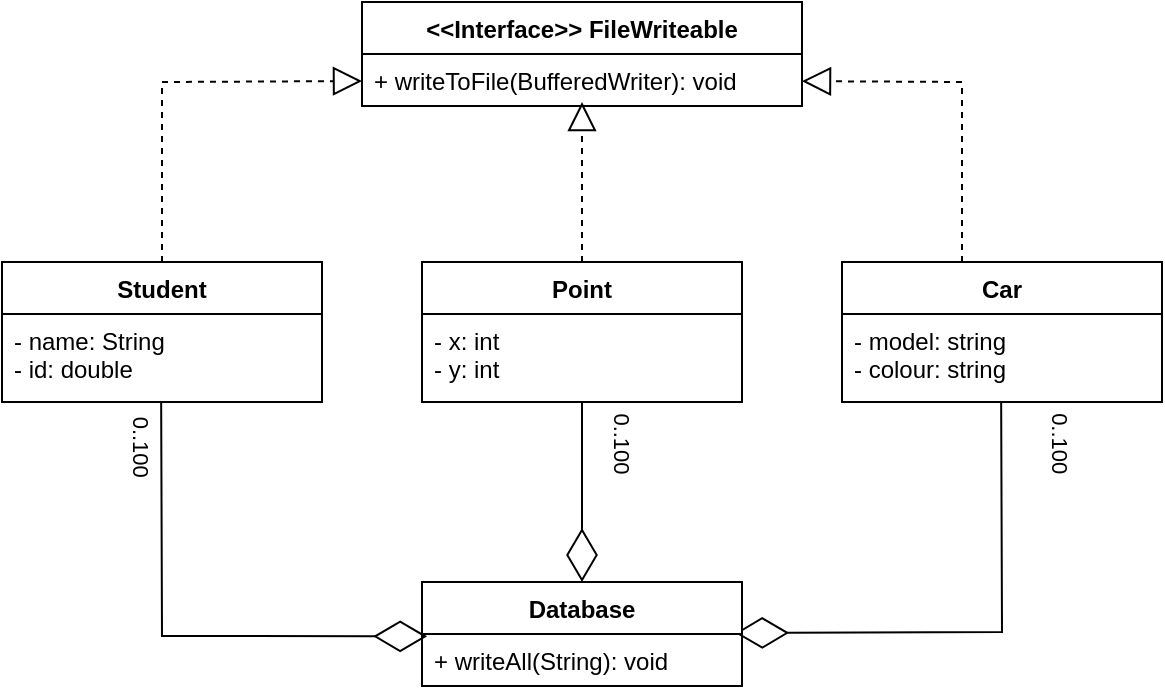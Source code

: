 <mxfile version="17.4.6" type="github" pages="3">
  <diagram id="C5RBs43oDa-KdzZeNtuy" name="q2">
    <mxGraphModel dx="1185" dy="662" grid="1" gridSize="10" guides="1" tooltips="1" connect="1" arrows="1" fold="1" page="1" pageScale="1" pageWidth="827" pageHeight="1169" math="0" shadow="0">
      <root>
        <mxCell id="WIyWlLk6GJQsqaUBKTNV-0" />
        <mxCell id="WIyWlLk6GJQsqaUBKTNV-1" parent="WIyWlLk6GJQsqaUBKTNV-0" />
        <mxCell id="UOGeXKKcADIb35PcflZh-0" value="&lt;&lt;Interface&gt;&gt; FileWriteable" style="swimlane;fontStyle=1;align=center;verticalAlign=top;childLayout=stackLayout;horizontal=1;startSize=26;horizontalStack=0;resizeParent=1;resizeParentMax=0;resizeLast=0;collapsible=1;marginBottom=0;" vertex="1" parent="WIyWlLk6GJQsqaUBKTNV-1">
          <mxGeometry x="210" y="80" width="220" height="52" as="geometry" />
        </mxCell>
        <mxCell id="UOGeXKKcADIb35PcflZh-3" value="+ writeToFile(BufferedWriter): void" style="text;strokeColor=none;fillColor=none;align=left;verticalAlign=top;spacingLeft=4;spacingRight=4;overflow=hidden;rotatable=0;points=[[0,0.5],[1,0.5]];portConstraint=eastwest;" vertex="1" parent="UOGeXKKcADIb35PcflZh-0">
          <mxGeometry y="26" width="220" height="26" as="geometry" />
        </mxCell>
        <mxCell id="UOGeXKKcADIb35PcflZh-4" value="Point" style="swimlane;fontStyle=1;align=center;verticalAlign=top;childLayout=stackLayout;horizontal=1;startSize=26;horizontalStack=0;resizeParent=1;resizeParentMax=0;resizeLast=0;collapsible=1;marginBottom=0;" vertex="1" parent="WIyWlLk6GJQsqaUBKTNV-1">
          <mxGeometry x="240" y="210" width="160" height="70" as="geometry" />
        </mxCell>
        <mxCell id="UOGeXKKcADIb35PcflZh-5" value="- x: int&#xa;- y: int" style="text;strokeColor=none;fillColor=none;align=left;verticalAlign=top;spacingLeft=4;spacingRight=4;overflow=hidden;rotatable=0;points=[[0,0.5],[1,0.5]];portConstraint=eastwest;" vertex="1" parent="UOGeXKKcADIb35PcflZh-4">
          <mxGeometry y="26" width="160" height="44" as="geometry" />
        </mxCell>
        <mxCell id="UOGeXKKcADIb35PcflZh-8" value="Student" style="swimlane;fontStyle=1;align=center;verticalAlign=top;childLayout=stackLayout;horizontal=1;startSize=26;horizontalStack=0;resizeParent=1;resizeParentMax=0;resizeLast=0;collapsible=1;marginBottom=0;" vertex="1" parent="WIyWlLk6GJQsqaUBKTNV-1">
          <mxGeometry x="30" y="210" width="160" height="70" as="geometry" />
        </mxCell>
        <mxCell id="UOGeXKKcADIb35PcflZh-9" value="- name: String&#xa;- id: double" style="text;strokeColor=none;fillColor=none;align=left;verticalAlign=top;spacingLeft=4;spacingRight=4;overflow=hidden;rotatable=0;points=[[0,0.5],[1,0.5]];portConstraint=eastwest;" vertex="1" parent="UOGeXKKcADIb35PcflZh-8">
          <mxGeometry y="26" width="160" height="44" as="geometry" />
        </mxCell>
        <mxCell id="UOGeXKKcADIb35PcflZh-10" value="Car" style="swimlane;fontStyle=1;align=center;verticalAlign=top;childLayout=stackLayout;horizontal=1;startSize=26;horizontalStack=0;resizeParent=1;resizeParentMax=0;resizeLast=0;collapsible=1;marginBottom=0;" vertex="1" parent="WIyWlLk6GJQsqaUBKTNV-1">
          <mxGeometry x="450" y="210" width="160" height="70" as="geometry" />
        </mxCell>
        <mxCell id="UOGeXKKcADIb35PcflZh-11" value="- model: string&#xa;- colour: string" style="text;strokeColor=none;fillColor=none;align=left;verticalAlign=top;spacingLeft=4;spacingRight=4;overflow=hidden;rotatable=0;points=[[0,0.5],[1,0.5]];portConstraint=eastwest;" vertex="1" parent="UOGeXKKcADIb35PcflZh-10">
          <mxGeometry y="26" width="160" height="44" as="geometry" />
        </mxCell>
        <mxCell id="UOGeXKKcADIb35PcflZh-12" value="" style="endArrow=block;dashed=1;endFill=0;endSize=12;html=1;rounded=0;exitX=0.5;exitY=0;exitDx=0;exitDy=0;" edge="1" parent="WIyWlLk6GJQsqaUBKTNV-1" source="UOGeXKKcADIb35PcflZh-8" target="UOGeXKKcADIb35PcflZh-3">
          <mxGeometry width="160" relative="1" as="geometry">
            <mxPoint x="90" y="170" as="sourcePoint" />
            <mxPoint x="250" y="170" as="targetPoint" />
            <Array as="points">
              <mxPoint x="110" y="120" />
            </Array>
          </mxGeometry>
        </mxCell>
        <mxCell id="UOGeXKKcADIb35PcflZh-13" value="" style="endArrow=block;dashed=1;endFill=0;endSize=12;html=1;rounded=0;exitX=0.5;exitY=0;exitDx=0;exitDy=0;" edge="1" parent="WIyWlLk6GJQsqaUBKTNV-1" source="UOGeXKKcADIb35PcflZh-4">
          <mxGeometry width="160" relative="1" as="geometry">
            <mxPoint x="314" y="210.0" as="sourcePoint" />
            <mxPoint x="320" y="130" as="targetPoint" />
            <Array as="points" />
          </mxGeometry>
        </mxCell>
        <mxCell id="UOGeXKKcADIb35PcflZh-14" value="" style="endArrow=block;dashed=1;endFill=0;endSize=12;html=1;rounded=0;exitX=0.5;exitY=0;exitDx=0;exitDy=0;" edge="1" parent="WIyWlLk6GJQsqaUBKTNV-1" target="UOGeXKKcADIb35PcflZh-3">
          <mxGeometry width="160" relative="1" as="geometry">
            <mxPoint x="510" y="210.0" as="sourcePoint" />
            <mxPoint x="610" y="119.524" as="targetPoint" />
            <Array as="points">
              <mxPoint x="510" y="120" />
            </Array>
          </mxGeometry>
        </mxCell>
        <mxCell id="UOGeXKKcADIb35PcflZh-20" value="" style="endArrow=diamondThin;endFill=0;endSize=24;html=1;rounded=0;entryX=0.5;entryY=0;entryDx=0;entryDy=0;" edge="1" parent="WIyWlLk6GJQsqaUBKTNV-1" source="UOGeXKKcADIb35PcflZh-5">
          <mxGeometry width="160" relative="1" as="geometry">
            <mxPoint x="245" y="330" as="sourcePoint" />
            <mxPoint x="320" y="370" as="targetPoint" />
          </mxGeometry>
        </mxCell>
        <mxCell id="UOGeXKKcADIb35PcflZh-22" value="0..100" style="edgeLabel;html=1;align=center;verticalAlign=middle;resizable=0;points=[];rotation=90;" vertex="1" connectable="0" parent="UOGeXKKcADIb35PcflZh-20">
          <mxGeometry x="0.752" y="7" relative="1" as="geometry">
            <mxPoint x="13" y="-59" as="offset" />
          </mxGeometry>
        </mxCell>
        <mxCell id="UOGeXKKcADIb35PcflZh-23" value="" style="endArrow=diamondThin;endFill=0;endSize=24;html=1;rounded=0;entryX=0.016;entryY=0.045;entryDx=0;entryDy=0;entryPerimeter=0;" edge="1" parent="WIyWlLk6GJQsqaUBKTNV-1" target="UOGeXKKcADIb35PcflZh-32">
          <mxGeometry width="160" relative="1" as="geometry">
            <mxPoint x="109.58" y="280.0" as="sourcePoint" />
            <mxPoint x="210" y="395" as="targetPoint" />
            <Array as="points">
              <mxPoint x="110" y="397" />
            </Array>
          </mxGeometry>
        </mxCell>
        <mxCell id="UOGeXKKcADIb35PcflZh-24" value="0..100" style="edgeLabel;html=1;align=center;verticalAlign=middle;resizable=0;points=[];rotation=90;" vertex="1" connectable="0" parent="UOGeXKKcADIb35PcflZh-23">
          <mxGeometry x="0.752" y="7" relative="1" as="geometry">
            <mxPoint x="-112" y="-88" as="offset" />
          </mxGeometry>
        </mxCell>
        <mxCell id="UOGeXKKcADIb35PcflZh-25" value="" style="endArrow=diamondThin;endFill=0;endSize=24;html=1;rounded=0;entryX=0.979;entryY=-0.019;entryDx=0;entryDy=0;entryPerimeter=0;" edge="1" parent="WIyWlLk6GJQsqaUBKTNV-1" target="UOGeXKKcADIb35PcflZh-32">
          <mxGeometry width="160" relative="1" as="geometry">
            <mxPoint x="529.58" y="280.0" as="sourcePoint" />
            <mxPoint x="430" y="395" as="targetPoint" />
            <Array as="points">
              <mxPoint x="530" y="395" />
            </Array>
          </mxGeometry>
        </mxCell>
        <mxCell id="UOGeXKKcADIb35PcflZh-26" value="0..100" style="edgeLabel;html=1;align=center;verticalAlign=middle;resizable=0;points=[];rotation=90;" vertex="1" connectable="0" parent="UOGeXKKcADIb35PcflZh-25">
          <mxGeometry x="0.752" y="7" relative="1" as="geometry">
            <mxPoint x="132" y="-102" as="offset" />
          </mxGeometry>
        </mxCell>
        <mxCell id="UOGeXKKcADIb35PcflZh-29" value="Database" style="swimlane;fontStyle=1;align=center;verticalAlign=top;childLayout=stackLayout;horizontal=1;startSize=26;horizontalStack=0;resizeParent=1;resizeParentMax=0;resizeLast=0;collapsible=1;marginBottom=0;" vertex="1" parent="WIyWlLk6GJQsqaUBKTNV-1">
          <mxGeometry x="240" y="370" width="160" height="52" as="geometry" />
        </mxCell>
        <mxCell id="UOGeXKKcADIb35PcflZh-32" value="+ writeAll(String): void" style="text;strokeColor=none;fillColor=none;align=left;verticalAlign=top;spacingLeft=4;spacingRight=4;overflow=hidden;rotatable=0;points=[[0,0.5],[1,0.5]];portConstraint=eastwest;" vertex="1" parent="UOGeXKKcADIb35PcflZh-29">
          <mxGeometry y="26" width="160" height="26" as="geometry" />
        </mxCell>
      </root>
    </mxGraphModel>
  </diagram>
  <diagram id="5qqX1G8ma00oZlaWjTtM" name="q3">
    <mxGraphModel dx="1422" dy="794" grid="1" gridSize="10" guides="1" tooltips="1" connect="1" arrows="1" fold="1" page="1" pageScale="1" pageWidth="827" pageHeight="1169" math="0" shadow="0">
      <root>
        <mxCell id="0" />
        <mxCell id="1" parent="0" />
      </root>
    </mxGraphModel>
  </diagram>
  <diagram id="a9L7xRw8Cx8k53FIvrl-" name="q4">
    <mxGraphModel dx="1422" dy="794" grid="1" gridSize="10" guides="1" tooltips="1" connect="1" arrows="1" fold="1" page="1" pageScale="1" pageWidth="827" pageHeight="1169" math="0" shadow="0">
      <root>
        <mxCell id="0" />
        <mxCell id="1" parent="0" />
      </root>
    </mxGraphModel>
  </diagram>
</mxfile>
